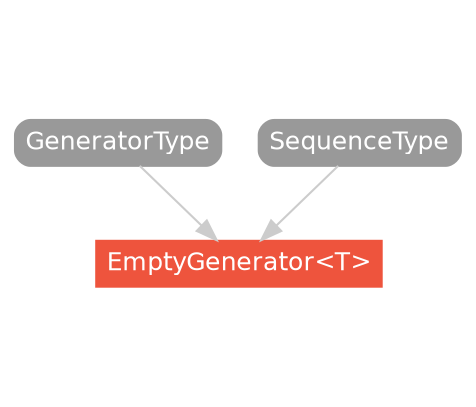 strict digraph "EmptyGenerator<T> - Type Hierarchy - SwiftDoc.org" {
    pad="0.1,0.8"
    node [shape=box, style="filled,rounded", color="#999999", fillcolor="#999999", fontcolor=white, fontname=Helvetica, fontnames="Helvetica,sansserif", fontsize=12, margin="0.07,0.05", height="0.3"]
    edge [color="#cccccc"]
    "EmptyGenerator<T>" [URL="/type/EmptyGenerator/", style="filled", fillcolor="#ee543d", color="#ee543d"]
    "GeneratorType" [URL="/protocol/GeneratorType/"]
    "SequenceType" [URL="/protocol/SequenceType/"]    "GeneratorType" -> "EmptyGenerator<T>"
    "SequenceType" -> "EmptyGenerator<T>"
    subgraph Types {
        rank = max; "EmptyGenerator<T>";
    }
}